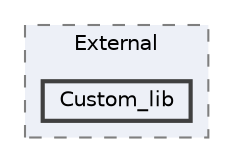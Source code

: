digraph "C:/SourceCode/Clone/easysequenceprogramusingrtx64sdk/RTSeqSample/External/Custom_lib"
{
 // LATEX_PDF_SIZE
  bgcolor="transparent";
  edge [fontname=Helvetica,fontsize=10,labelfontname=Helvetica,labelfontsize=10];
  node [fontname=Helvetica,fontsize=10,shape=box,height=0.2,width=0.4];
  compound=true
  subgraph clusterdir_6a38b07282eb40060e0ef3ea131fb85f {
    graph [ bgcolor="#edf0f7", pencolor="grey50", label="External", fontname=Helvetica,fontsize=10 style="filled,dashed", URL="dir_6a38b07282eb40060e0ef3ea131fb85f.html",tooltip=""]
  dir_33ab029bfe6cf11008d3f035ce0d07f8 [label="Custom_lib", fillcolor="#edf0f7", color="grey25", style="filled,bold", URL="dir_33ab029bfe6cf11008d3f035ce0d07f8.html",tooltip=""];
  }
}
